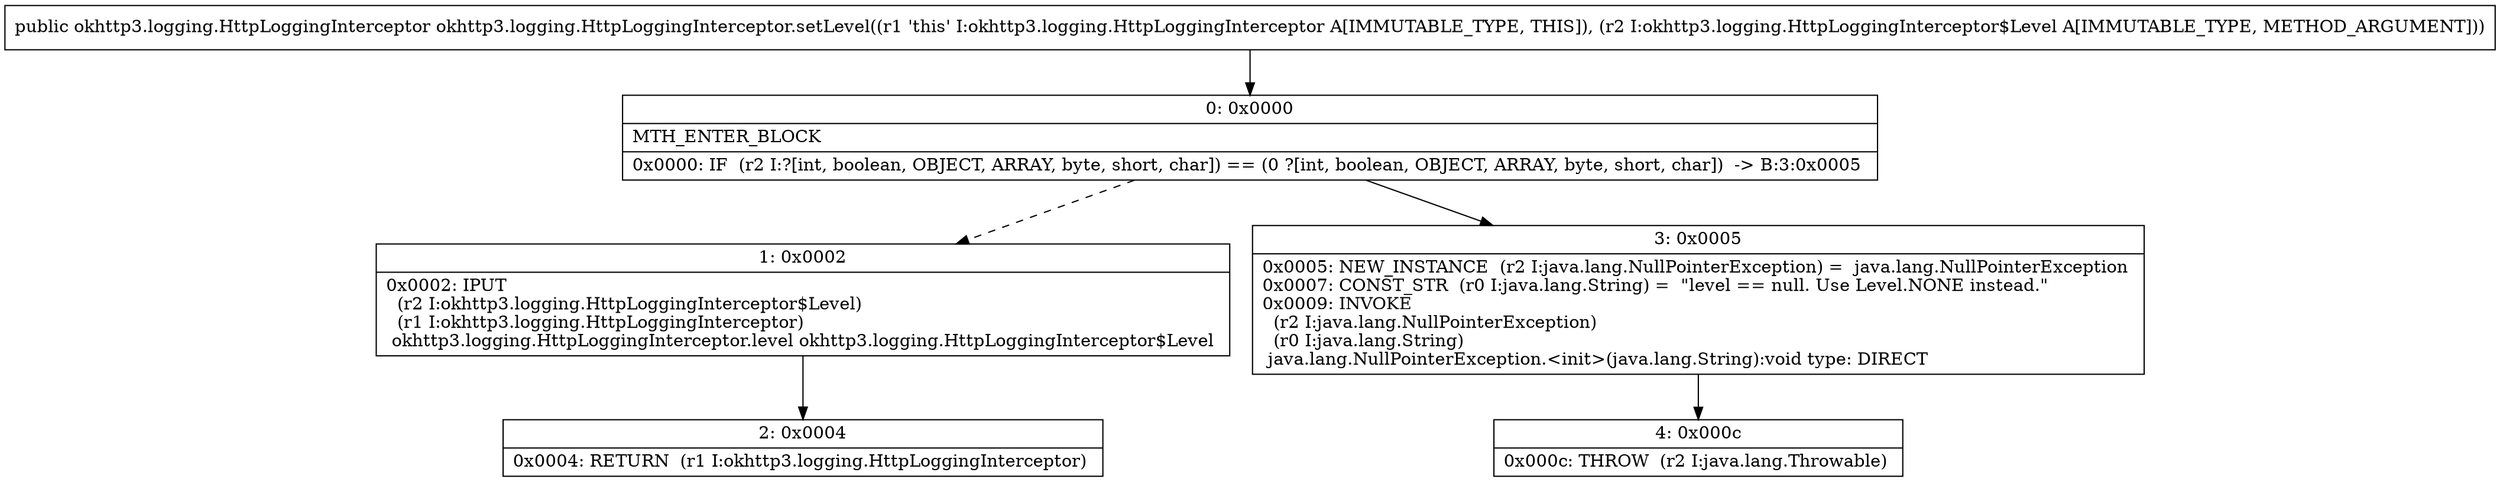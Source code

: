 digraph "CFG forokhttp3.logging.HttpLoggingInterceptor.setLevel(Lokhttp3\/logging\/HttpLoggingInterceptor$Level;)Lokhttp3\/logging\/HttpLoggingInterceptor;" {
Node_0 [shape=record,label="{0\:\ 0x0000|MTH_ENTER_BLOCK\l|0x0000: IF  (r2 I:?[int, boolean, OBJECT, ARRAY, byte, short, char]) == (0 ?[int, boolean, OBJECT, ARRAY, byte, short, char])  \-\> B:3:0x0005 \l}"];
Node_1 [shape=record,label="{1\:\ 0x0002|0x0002: IPUT  \l  (r2 I:okhttp3.logging.HttpLoggingInterceptor$Level)\l  (r1 I:okhttp3.logging.HttpLoggingInterceptor)\l okhttp3.logging.HttpLoggingInterceptor.level okhttp3.logging.HttpLoggingInterceptor$Level \l}"];
Node_2 [shape=record,label="{2\:\ 0x0004|0x0004: RETURN  (r1 I:okhttp3.logging.HttpLoggingInterceptor) \l}"];
Node_3 [shape=record,label="{3\:\ 0x0005|0x0005: NEW_INSTANCE  (r2 I:java.lang.NullPointerException) =  java.lang.NullPointerException \l0x0007: CONST_STR  (r0 I:java.lang.String) =  \"level == null. Use Level.NONE instead.\" \l0x0009: INVOKE  \l  (r2 I:java.lang.NullPointerException)\l  (r0 I:java.lang.String)\l java.lang.NullPointerException.\<init\>(java.lang.String):void type: DIRECT \l}"];
Node_4 [shape=record,label="{4\:\ 0x000c|0x000c: THROW  (r2 I:java.lang.Throwable) \l}"];
MethodNode[shape=record,label="{public okhttp3.logging.HttpLoggingInterceptor okhttp3.logging.HttpLoggingInterceptor.setLevel((r1 'this' I:okhttp3.logging.HttpLoggingInterceptor A[IMMUTABLE_TYPE, THIS]), (r2 I:okhttp3.logging.HttpLoggingInterceptor$Level A[IMMUTABLE_TYPE, METHOD_ARGUMENT])) }"];
MethodNode -> Node_0;
Node_0 -> Node_1[style=dashed];
Node_0 -> Node_3;
Node_1 -> Node_2;
Node_3 -> Node_4;
}

